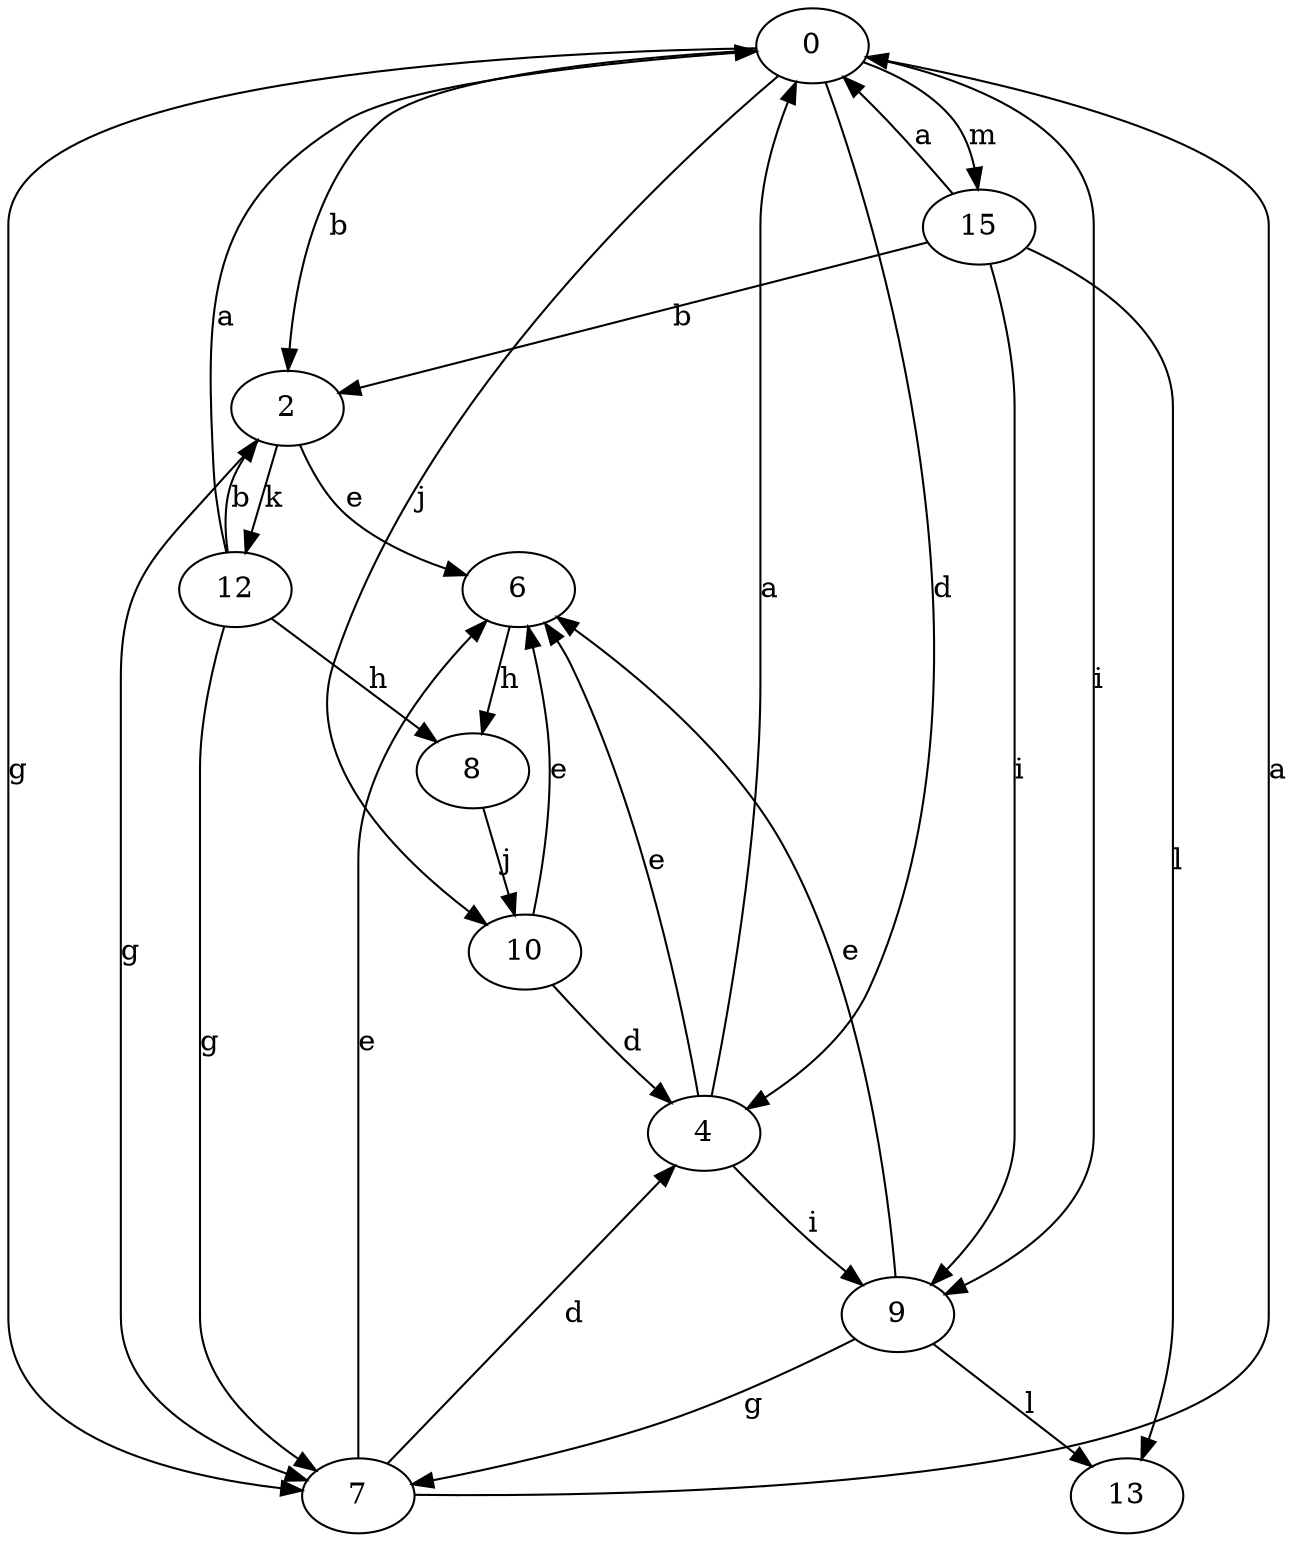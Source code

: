 strict digraph  {
0;
2;
4;
6;
7;
8;
9;
10;
12;
13;
15;
0 -> 2  [label=b];
0 -> 4  [label=d];
0 -> 7  [label=g];
0 -> 9  [label=i];
0 -> 10  [label=j];
0 -> 15  [label=m];
2 -> 6  [label=e];
2 -> 7  [label=g];
2 -> 12  [label=k];
4 -> 0  [label=a];
4 -> 6  [label=e];
4 -> 9  [label=i];
6 -> 8  [label=h];
7 -> 0  [label=a];
7 -> 4  [label=d];
7 -> 6  [label=e];
8 -> 10  [label=j];
9 -> 6  [label=e];
9 -> 7  [label=g];
9 -> 13  [label=l];
10 -> 4  [label=d];
10 -> 6  [label=e];
12 -> 0  [label=a];
12 -> 2  [label=b];
12 -> 7  [label=g];
12 -> 8  [label=h];
15 -> 0  [label=a];
15 -> 2  [label=b];
15 -> 9  [label=i];
15 -> 13  [label=l];
}
